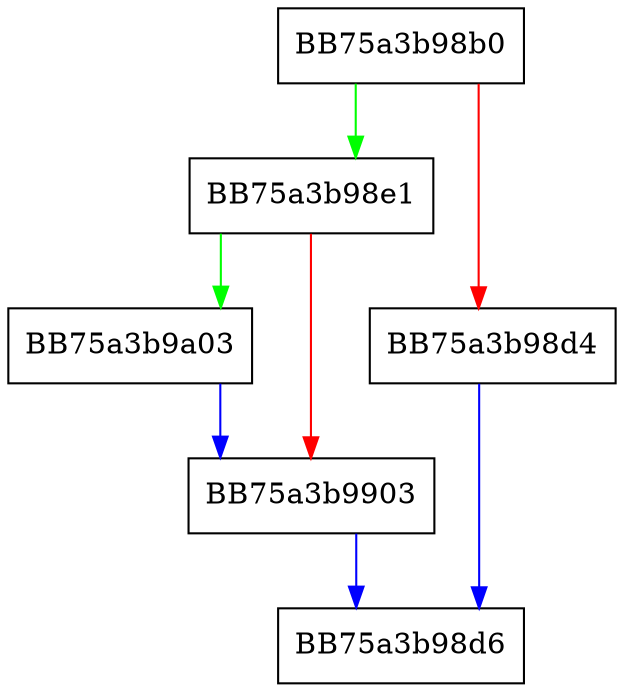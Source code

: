 digraph ParseFsPe {
  node [shape="box"];
  graph [splines=ortho];
  BB75a3b98b0 -> BB75a3b98e1 [color="green"];
  BB75a3b98b0 -> BB75a3b98d4 [color="red"];
  BB75a3b98d4 -> BB75a3b98d6 [color="blue"];
  BB75a3b98e1 -> BB75a3b9a03 [color="green"];
  BB75a3b98e1 -> BB75a3b9903 [color="red"];
  BB75a3b9903 -> BB75a3b98d6 [color="blue"];
  BB75a3b9a03 -> BB75a3b9903 [color="blue"];
}